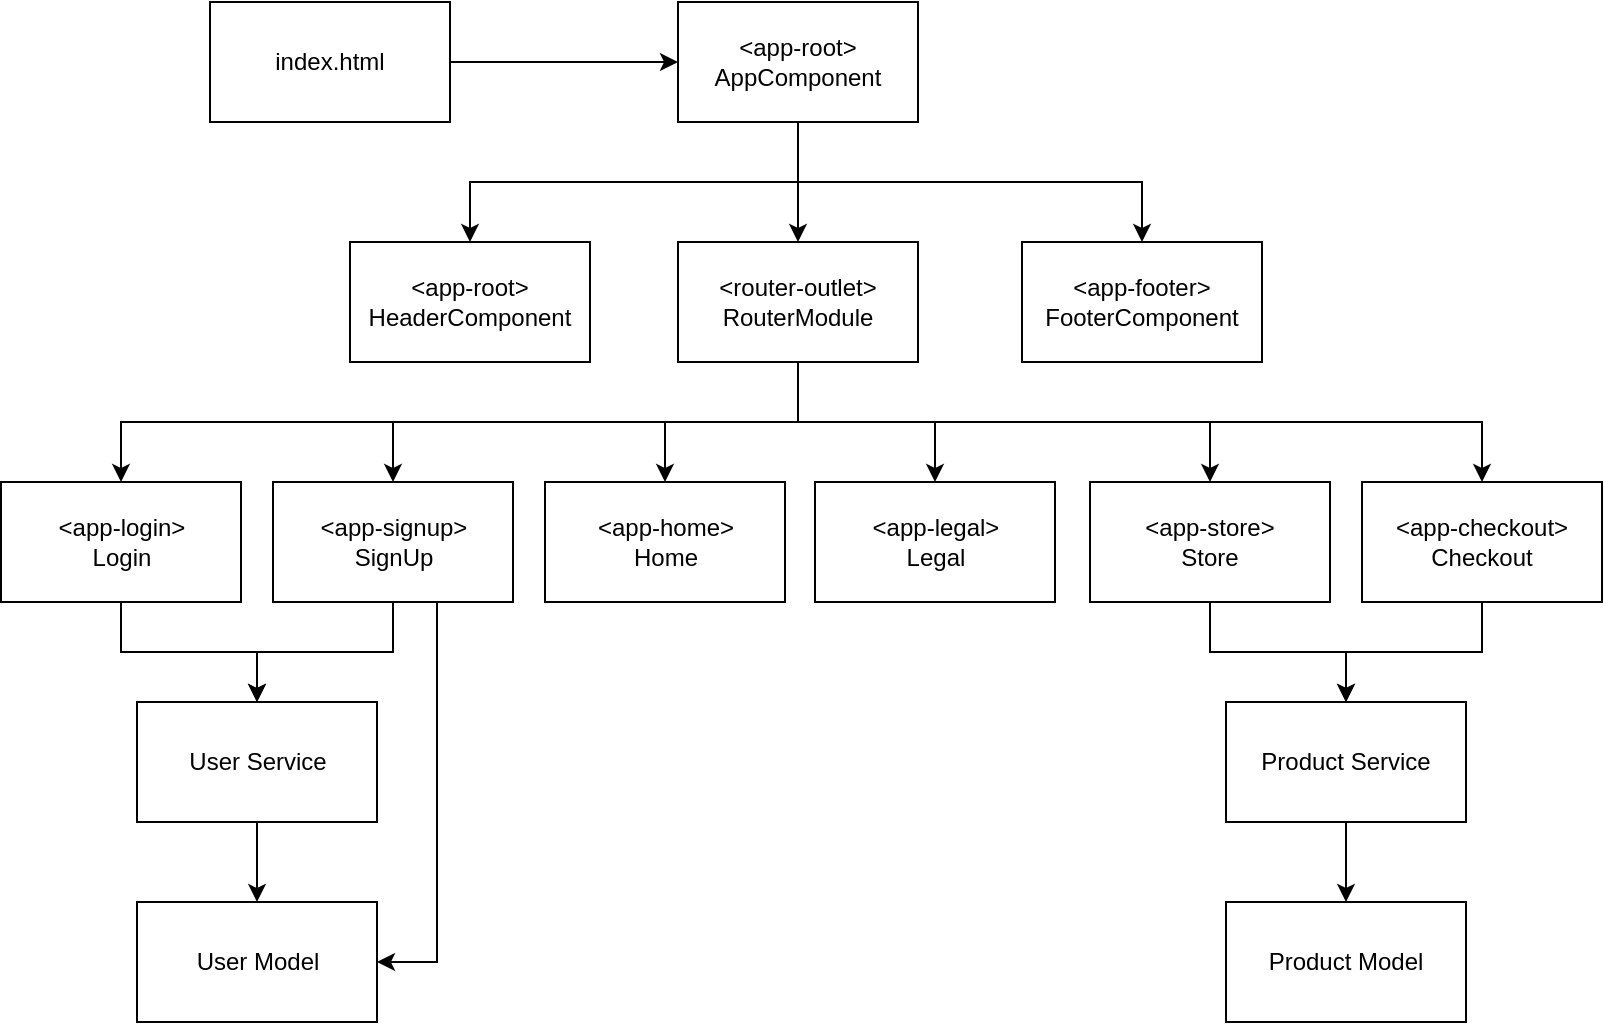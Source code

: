 <mxfile version="28.2.8">
  <diagram name="Page-1" id="k1mLRuzqwjJwoUqr2G2M">
    <mxGraphModel dx="1426" dy="789" grid="1" gridSize="10" guides="1" tooltips="1" connect="1" arrows="1" fold="1" page="1" pageScale="1" pageWidth="827" pageHeight="1169" math="0" shadow="0">
      <root>
        <mxCell id="0" />
        <mxCell id="1" parent="0" />
        <mxCell id="BBDauT9uIs3MdcbHNdn2-3" style="edgeStyle=orthogonalEdgeStyle;rounded=0;orthogonalLoop=1;jettySize=auto;html=1;exitX=1;exitY=0.5;exitDx=0;exitDy=0;entryX=0;entryY=0.5;entryDx=0;entryDy=0;" parent="1" source="BBDauT9uIs3MdcbHNdn2-1" target="BBDauT9uIs3MdcbHNdn2-2" edge="1">
          <mxGeometry relative="1" as="geometry" />
        </mxCell>
        <mxCell id="BBDauT9uIs3MdcbHNdn2-1" value="index.html" style="rounded=0;whiteSpace=wrap;html=1;" parent="1" vertex="1">
          <mxGeometry x="120" y="80" width="120" height="60" as="geometry" />
        </mxCell>
        <mxCell id="BBDauT9uIs3MdcbHNdn2-5" style="edgeStyle=orthogonalEdgeStyle;rounded=0;orthogonalLoop=1;jettySize=auto;html=1;exitX=0.5;exitY=1;exitDx=0;exitDy=0;entryX=0.5;entryY=0;entryDx=0;entryDy=0;" parent="1" source="BBDauT9uIs3MdcbHNdn2-2" target="BBDauT9uIs3MdcbHNdn2-4" edge="1">
          <mxGeometry relative="1" as="geometry" />
        </mxCell>
        <mxCell id="0S9GSIEL2tTs7qGuFiCz-3" style="edgeStyle=orthogonalEdgeStyle;rounded=0;orthogonalLoop=1;jettySize=auto;html=1;exitX=0.5;exitY=1;exitDx=0;exitDy=0;entryX=0.5;entryY=0;entryDx=0;entryDy=0;" parent="1" source="BBDauT9uIs3MdcbHNdn2-2" target="0S9GSIEL2tTs7qGuFiCz-1" edge="1">
          <mxGeometry relative="1" as="geometry" />
        </mxCell>
        <mxCell id="0S9GSIEL2tTs7qGuFiCz-5" style="edgeStyle=orthogonalEdgeStyle;rounded=0;orthogonalLoop=1;jettySize=auto;html=1;exitX=0.5;exitY=1;exitDx=0;exitDy=0;entryX=0.5;entryY=0;entryDx=0;entryDy=0;" parent="1" source="BBDauT9uIs3MdcbHNdn2-2" target="0S9GSIEL2tTs7qGuFiCz-4" edge="1">
          <mxGeometry relative="1" as="geometry" />
        </mxCell>
        <mxCell id="BBDauT9uIs3MdcbHNdn2-2" value="&amp;lt;app-root&amp;gt;&lt;div&gt;AppComponent&lt;/div&gt;" style="rounded=0;whiteSpace=wrap;html=1;" parent="1" vertex="1">
          <mxGeometry x="354" y="80" width="120" height="60" as="geometry" />
        </mxCell>
        <mxCell id="BBDauT9uIs3MdcbHNdn2-11" style="edgeStyle=orthogonalEdgeStyle;rounded=0;orthogonalLoop=1;jettySize=auto;html=1;exitX=0.5;exitY=1;exitDx=0;exitDy=0;entryX=0.5;entryY=0;entryDx=0;entryDy=0;" parent="1" source="BBDauT9uIs3MdcbHNdn2-4" target="BBDauT9uIs3MdcbHNdn2-8" edge="1">
          <mxGeometry relative="1" as="geometry" />
        </mxCell>
        <mxCell id="BBDauT9uIs3MdcbHNdn2-12" style="edgeStyle=orthogonalEdgeStyle;rounded=0;orthogonalLoop=1;jettySize=auto;html=1;exitX=0.5;exitY=1;exitDx=0;exitDy=0;entryX=0.5;entryY=0;entryDx=0;entryDy=0;" parent="1" source="BBDauT9uIs3MdcbHNdn2-4" target="BBDauT9uIs3MdcbHNdn2-7" edge="1">
          <mxGeometry relative="1" as="geometry" />
        </mxCell>
        <mxCell id="BBDauT9uIs3MdcbHNdn2-13" style="edgeStyle=orthogonalEdgeStyle;rounded=0;orthogonalLoop=1;jettySize=auto;html=1;exitX=0.5;exitY=1;exitDx=0;exitDy=0;" parent="1" source="BBDauT9uIs3MdcbHNdn2-4" target="BBDauT9uIs3MdcbHNdn2-6" edge="1">
          <mxGeometry relative="1" as="geometry" />
        </mxCell>
        <mxCell id="BBDauT9uIs3MdcbHNdn2-14" style="edgeStyle=orthogonalEdgeStyle;rounded=0;orthogonalLoop=1;jettySize=auto;html=1;exitX=0.5;exitY=1;exitDx=0;exitDy=0;" parent="1" source="BBDauT9uIs3MdcbHNdn2-4" target="BBDauT9uIs3MdcbHNdn2-9" edge="1">
          <mxGeometry relative="1" as="geometry" />
        </mxCell>
        <mxCell id="BBDauT9uIs3MdcbHNdn2-15" style="edgeStyle=orthogonalEdgeStyle;rounded=0;orthogonalLoop=1;jettySize=auto;html=1;exitX=0.5;exitY=1;exitDx=0;exitDy=0;" parent="1" source="BBDauT9uIs3MdcbHNdn2-4" target="BBDauT9uIs3MdcbHNdn2-10" edge="1">
          <mxGeometry relative="1" as="geometry" />
        </mxCell>
        <mxCell id="-W9PvG30nlp9dimAtuLa-2" style="edgeStyle=orthogonalEdgeStyle;rounded=0;orthogonalLoop=1;jettySize=auto;html=1;exitX=0.5;exitY=1;exitDx=0;exitDy=0;entryX=0.5;entryY=0;entryDx=0;entryDy=0;" edge="1" parent="1" source="BBDauT9uIs3MdcbHNdn2-4" target="-W9PvG30nlp9dimAtuLa-1">
          <mxGeometry relative="1" as="geometry" />
        </mxCell>
        <mxCell id="BBDauT9uIs3MdcbHNdn2-4" value="&amp;lt;router-outlet&amp;gt;&lt;div&gt;RouterModule&lt;/div&gt;" style="rounded=0;whiteSpace=wrap;html=1;" parent="1" vertex="1">
          <mxGeometry x="354" y="200" width="120" height="60" as="geometry" />
        </mxCell>
        <mxCell id="BBDauT9uIs3MdcbHNdn2-19" style="edgeStyle=orthogonalEdgeStyle;rounded=0;orthogonalLoop=1;jettySize=auto;html=1;exitX=0.5;exitY=1;exitDx=0;exitDy=0;entryX=0.5;entryY=0;entryDx=0;entryDy=0;" parent="1" source="BBDauT9uIs3MdcbHNdn2-6" target="BBDauT9uIs3MdcbHNdn2-16" edge="1">
          <mxGeometry relative="1" as="geometry" />
        </mxCell>
        <mxCell id="BBDauT9uIs3MdcbHNdn2-6" value="&lt;div&gt;&amp;lt;app-login&amp;gt;&lt;/div&gt;Login" style="rounded=0;whiteSpace=wrap;html=1;" parent="1" vertex="1">
          <mxGeometry x="15.5" y="320" width="120" height="60" as="geometry" />
        </mxCell>
        <mxCell id="BBDauT9uIs3MdcbHNdn2-20" style="edgeStyle=orthogonalEdgeStyle;rounded=0;orthogonalLoop=1;jettySize=auto;html=1;exitX=0.5;exitY=1;exitDx=0;exitDy=0;entryX=0.5;entryY=0;entryDx=0;entryDy=0;" parent="1" source="BBDauT9uIs3MdcbHNdn2-7" target="BBDauT9uIs3MdcbHNdn2-16" edge="1">
          <mxGeometry relative="1" as="geometry" />
        </mxCell>
        <mxCell id="BBDauT9uIs3MdcbHNdn2-21" style="edgeStyle=orthogonalEdgeStyle;rounded=0;orthogonalLoop=1;jettySize=auto;html=1;exitX=0.5;exitY=1;exitDx=0;exitDy=0;entryX=1;entryY=0.5;entryDx=0;entryDy=0;" parent="1" source="BBDauT9uIs3MdcbHNdn2-7" target="BBDauT9uIs3MdcbHNdn2-17" edge="1">
          <mxGeometry relative="1" as="geometry">
            <Array as="points">
              <mxPoint x="233.5" y="380" />
              <mxPoint x="233.5" y="560" />
            </Array>
          </mxGeometry>
        </mxCell>
        <mxCell id="BBDauT9uIs3MdcbHNdn2-7" value="&lt;div&gt;&amp;lt;app-signup&amp;gt;&lt;/div&gt;SignUp" style="rounded=0;whiteSpace=wrap;html=1;" parent="1" vertex="1">
          <mxGeometry x="151.5" y="320" width="120" height="60" as="geometry" />
        </mxCell>
        <mxCell id="BBDauT9uIs3MdcbHNdn2-8" value="&lt;div&gt;&amp;lt;app-home&amp;gt;&lt;/div&gt;Home" style="rounded=0;whiteSpace=wrap;html=1;" parent="1" vertex="1">
          <mxGeometry x="287.5" y="320" width="120" height="60" as="geometry" />
        </mxCell>
        <mxCell id="BBDauT9uIs3MdcbHNdn2-23" style="edgeStyle=orthogonalEdgeStyle;rounded=0;orthogonalLoop=1;jettySize=auto;html=1;exitX=0.5;exitY=1;exitDx=0;exitDy=0;entryX=0.5;entryY=0;entryDx=0;entryDy=0;" parent="1" source="BBDauT9uIs3MdcbHNdn2-9" target="BBDauT9uIs3MdcbHNdn2-22" edge="1">
          <mxGeometry relative="1" as="geometry" />
        </mxCell>
        <mxCell id="BBDauT9uIs3MdcbHNdn2-9" value="&lt;div&gt;&amp;lt;app-store&amp;gt;&lt;/div&gt;Store" style="rounded=0;whiteSpace=wrap;html=1;" parent="1" vertex="1">
          <mxGeometry x="560" y="320" width="120" height="60" as="geometry" />
        </mxCell>
        <mxCell id="BBDauT9uIs3MdcbHNdn2-24" style="edgeStyle=orthogonalEdgeStyle;rounded=0;orthogonalLoop=1;jettySize=auto;html=1;exitX=0.5;exitY=1;exitDx=0;exitDy=0;entryX=0.5;entryY=0;entryDx=0;entryDy=0;" parent="1" source="BBDauT9uIs3MdcbHNdn2-10" target="BBDauT9uIs3MdcbHNdn2-22" edge="1">
          <mxGeometry relative="1" as="geometry" />
        </mxCell>
        <mxCell id="BBDauT9uIs3MdcbHNdn2-10" value="&lt;div&gt;&amp;lt;app-checkout&amp;gt;&lt;/div&gt;Checkout" style="rounded=0;whiteSpace=wrap;html=1;" parent="1" vertex="1">
          <mxGeometry x="696" y="320" width="120" height="60" as="geometry" />
        </mxCell>
        <mxCell id="BBDauT9uIs3MdcbHNdn2-18" style="edgeStyle=orthogonalEdgeStyle;rounded=0;orthogonalLoop=1;jettySize=auto;html=1;exitX=0.5;exitY=1;exitDx=0;exitDy=0;entryX=0.5;entryY=0;entryDx=0;entryDy=0;" parent="1" source="BBDauT9uIs3MdcbHNdn2-16" target="BBDauT9uIs3MdcbHNdn2-17" edge="1">
          <mxGeometry relative="1" as="geometry" />
        </mxCell>
        <mxCell id="BBDauT9uIs3MdcbHNdn2-16" value="User Service" style="rounded=0;whiteSpace=wrap;html=1;" parent="1" vertex="1">
          <mxGeometry x="83.5" y="430" width="120" height="60" as="geometry" />
        </mxCell>
        <mxCell id="BBDauT9uIs3MdcbHNdn2-17" value="User Model" style="rounded=0;whiteSpace=wrap;html=1;" parent="1" vertex="1">
          <mxGeometry x="83.5" y="530" width="120" height="60" as="geometry" />
        </mxCell>
        <mxCell id="BBDauT9uIs3MdcbHNdn2-26" value="" style="edgeStyle=orthogonalEdgeStyle;rounded=0;orthogonalLoop=1;jettySize=auto;html=1;" parent="1" source="BBDauT9uIs3MdcbHNdn2-22" target="BBDauT9uIs3MdcbHNdn2-25" edge="1">
          <mxGeometry relative="1" as="geometry" />
        </mxCell>
        <mxCell id="BBDauT9uIs3MdcbHNdn2-22" value="Product Service" style="rounded=0;whiteSpace=wrap;html=1;" parent="1" vertex="1">
          <mxGeometry x="628" y="430" width="120" height="60" as="geometry" />
        </mxCell>
        <mxCell id="BBDauT9uIs3MdcbHNdn2-25" value="Product Model" style="whiteSpace=wrap;html=1;rounded=0;" parent="1" vertex="1">
          <mxGeometry x="628" y="530" width="120" height="60" as="geometry" />
        </mxCell>
        <mxCell id="0S9GSIEL2tTs7qGuFiCz-1" value="&lt;div&gt;&amp;lt;app-root&amp;gt;&lt;/div&gt;HeaderComponent" style="rounded=0;whiteSpace=wrap;html=1;" parent="1" vertex="1">
          <mxGeometry x="190" y="200" width="120" height="60" as="geometry" />
        </mxCell>
        <mxCell id="0S9GSIEL2tTs7qGuFiCz-4" value="&lt;div&gt;&amp;lt;app-footer&amp;gt;&lt;/div&gt;FooterComponent" style="rounded=0;whiteSpace=wrap;html=1;" parent="1" vertex="1">
          <mxGeometry x="526" y="200" width="120" height="60" as="geometry" />
        </mxCell>
        <mxCell id="-W9PvG30nlp9dimAtuLa-1" value="&lt;div&gt;&amp;lt;app-legal&amp;gt;&lt;/div&gt;Legal" style="rounded=0;whiteSpace=wrap;html=1;" vertex="1" parent="1">
          <mxGeometry x="422.5" y="320" width="120" height="60" as="geometry" />
        </mxCell>
      </root>
    </mxGraphModel>
  </diagram>
</mxfile>
